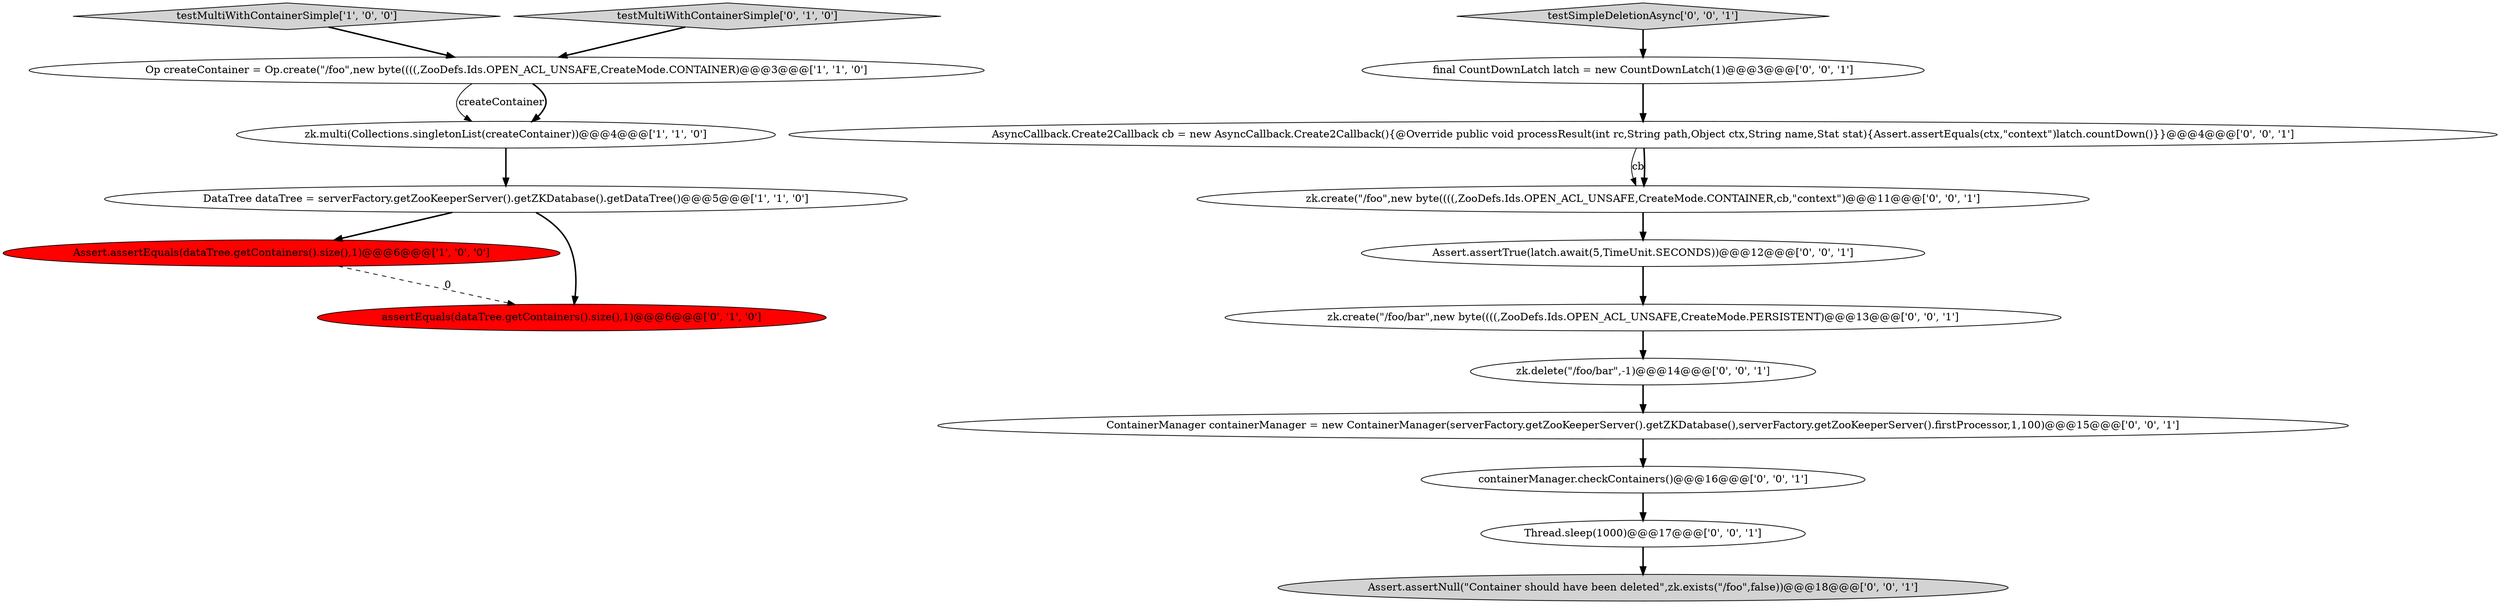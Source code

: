 digraph {
1 [style = filled, label = "Assert.assertEquals(dataTree.getContainers().size(),1)@@@6@@@['1', '0', '0']", fillcolor = red, shape = ellipse image = "AAA1AAABBB1BBB"];
7 [style = filled, label = "AsyncCallback.Create2Callback cb = new AsyncCallback.Create2Callback(){@Override public void processResult(int rc,String path,Object ctx,String name,Stat stat){Assert.assertEquals(ctx,\"context\")latch.countDown()}}@@@4@@@['0', '0', '1']", fillcolor = white, shape = ellipse image = "AAA0AAABBB3BBB"];
10 [style = filled, label = "ContainerManager containerManager = new ContainerManager(serverFactory.getZooKeeperServer().getZKDatabase(),serverFactory.getZooKeeperServer().firstProcessor,1,100)@@@15@@@['0', '0', '1']", fillcolor = white, shape = ellipse image = "AAA0AAABBB3BBB"];
9 [style = filled, label = "zk.create(\"/foo/bar\",new byte((((,ZooDefs.Ids.OPEN_ACL_UNSAFE,CreateMode.PERSISTENT)@@@13@@@['0', '0', '1']", fillcolor = white, shape = ellipse image = "AAA0AAABBB3BBB"];
12 [style = filled, label = "Thread.sleep(1000)@@@17@@@['0', '0', '1']", fillcolor = white, shape = ellipse image = "AAA0AAABBB3BBB"];
3 [style = filled, label = "DataTree dataTree = serverFactory.getZooKeeperServer().getZKDatabase().getDataTree()@@@5@@@['1', '1', '0']", fillcolor = white, shape = ellipse image = "AAA0AAABBB1BBB"];
0 [style = filled, label = "zk.multi(Collections.singletonList(createContainer))@@@4@@@['1', '1', '0']", fillcolor = white, shape = ellipse image = "AAA0AAABBB1BBB"];
4 [style = filled, label = "testMultiWithContainerSimple['1', '0', '0']", fillcolor = lightgray, shape = diamond image = "AAA0AAABBB1BBB"];
14 [style = filled, label = "zk.create(\"/foo\",new byte((((,ZooDefs.Ids.OPEN_ACL_UNSAFE,CreateMode.CONTAINER,cb,\"context\")@@@11@@@['0', '0', '1']", fillcolor = white, shape = ellipse image = "AAA0AAABBB3BBB"];
15 [style = filled, label = "Assert.assertNull(\"Container should have been deleted\",zk.exists(\"/foo\",false))@@@18@@@['0', '0', '1']", fillcolor = lightgray, shape = ellipse image = "AAA0AAABBB3BBB"];
2 [style = filled, label = "Op createContainer = Op.create(\"/foo\",new byte((((,ZooDefs.Ids.OPEN_ACL_UNSAFE,CreateMode.CONTAINER)@@@3@@@['1', '1', '0']", fillcolor = white, shape = ellipse image = "AAA0AAABBB1BBB"];
6 [style = filled, label = "testMultiWithContainerSimple['0', '1', '0']", fillcolor = lightgray, shape = diamond image = "AAA0AAABBB2BBB"];
11 [style = filled, label = "final CountDownLatch latch = new CountDownLatch(1)@@@3@@@['0', '0', '1']", fillcolor = white, shape = ellipse image = "AAA0AAABBB3BBB"];
17 [style = filled, label = "zk.delete(\"/foo/bar\",-1)@@@14@@@['0', '0', '1']", fillcolor = white, shape = ellipse image = "AAA0AAABBB3BBB"];
8 [style = filled, label = "Assert.assertTrue(latch.await(5,TimeUnit.SECONDS))@@@12@@@['0', '0', '1']", fillcolor = white, shape = ellipse image = "AAA0AAABBB3BBB"];
5 [style = filled, label = "assertEquals(dataTree.getContainers().size(),1)@@@6@@@['0', '1', '0']", fillcolor = red, shape = ellipse image = "AAA1AAABBB2BBB"];
13 [style = filled, label = "testSimpleDeletionAsync['0', '0', '1']", fillcolor = lightgray, shape = diamond image = "AAA0AAABBB3BBB"];
16 [style = filled, label = "containerManager.checkContainers()@@@16@@@['0', '0', '1']", fillcolor = white, shape = ellipse image = "AAA0AAABBB3BBB"];
0->3 [style = bold, label=""];
17->10 [style = bold, label=""];
2->0 [style = solid, label="createContainer"];
9->17 [style = bold, label=""];
3->5 [style = bold, label=""];
7->14 [style = solid, label="cb"];
2->0 [style = bold, label=""];
14->8 [style = bold, label=""];
4->2 [style = bold, label=""];
1->5 [style = dashed, label="0"];
10->16 [style = bold, label=""];
3->1 [style = bold, label=""];
12->15 [style = bold, label=""];
16->12 [style = bold, label=""];
13->11 [style = bold, label=""];
11->7 [style = bold, label=""];
8->9 [style = bold, label=""];
6->2 [style = bold, label=""];
7->14 [style = bold, label=""];
}
